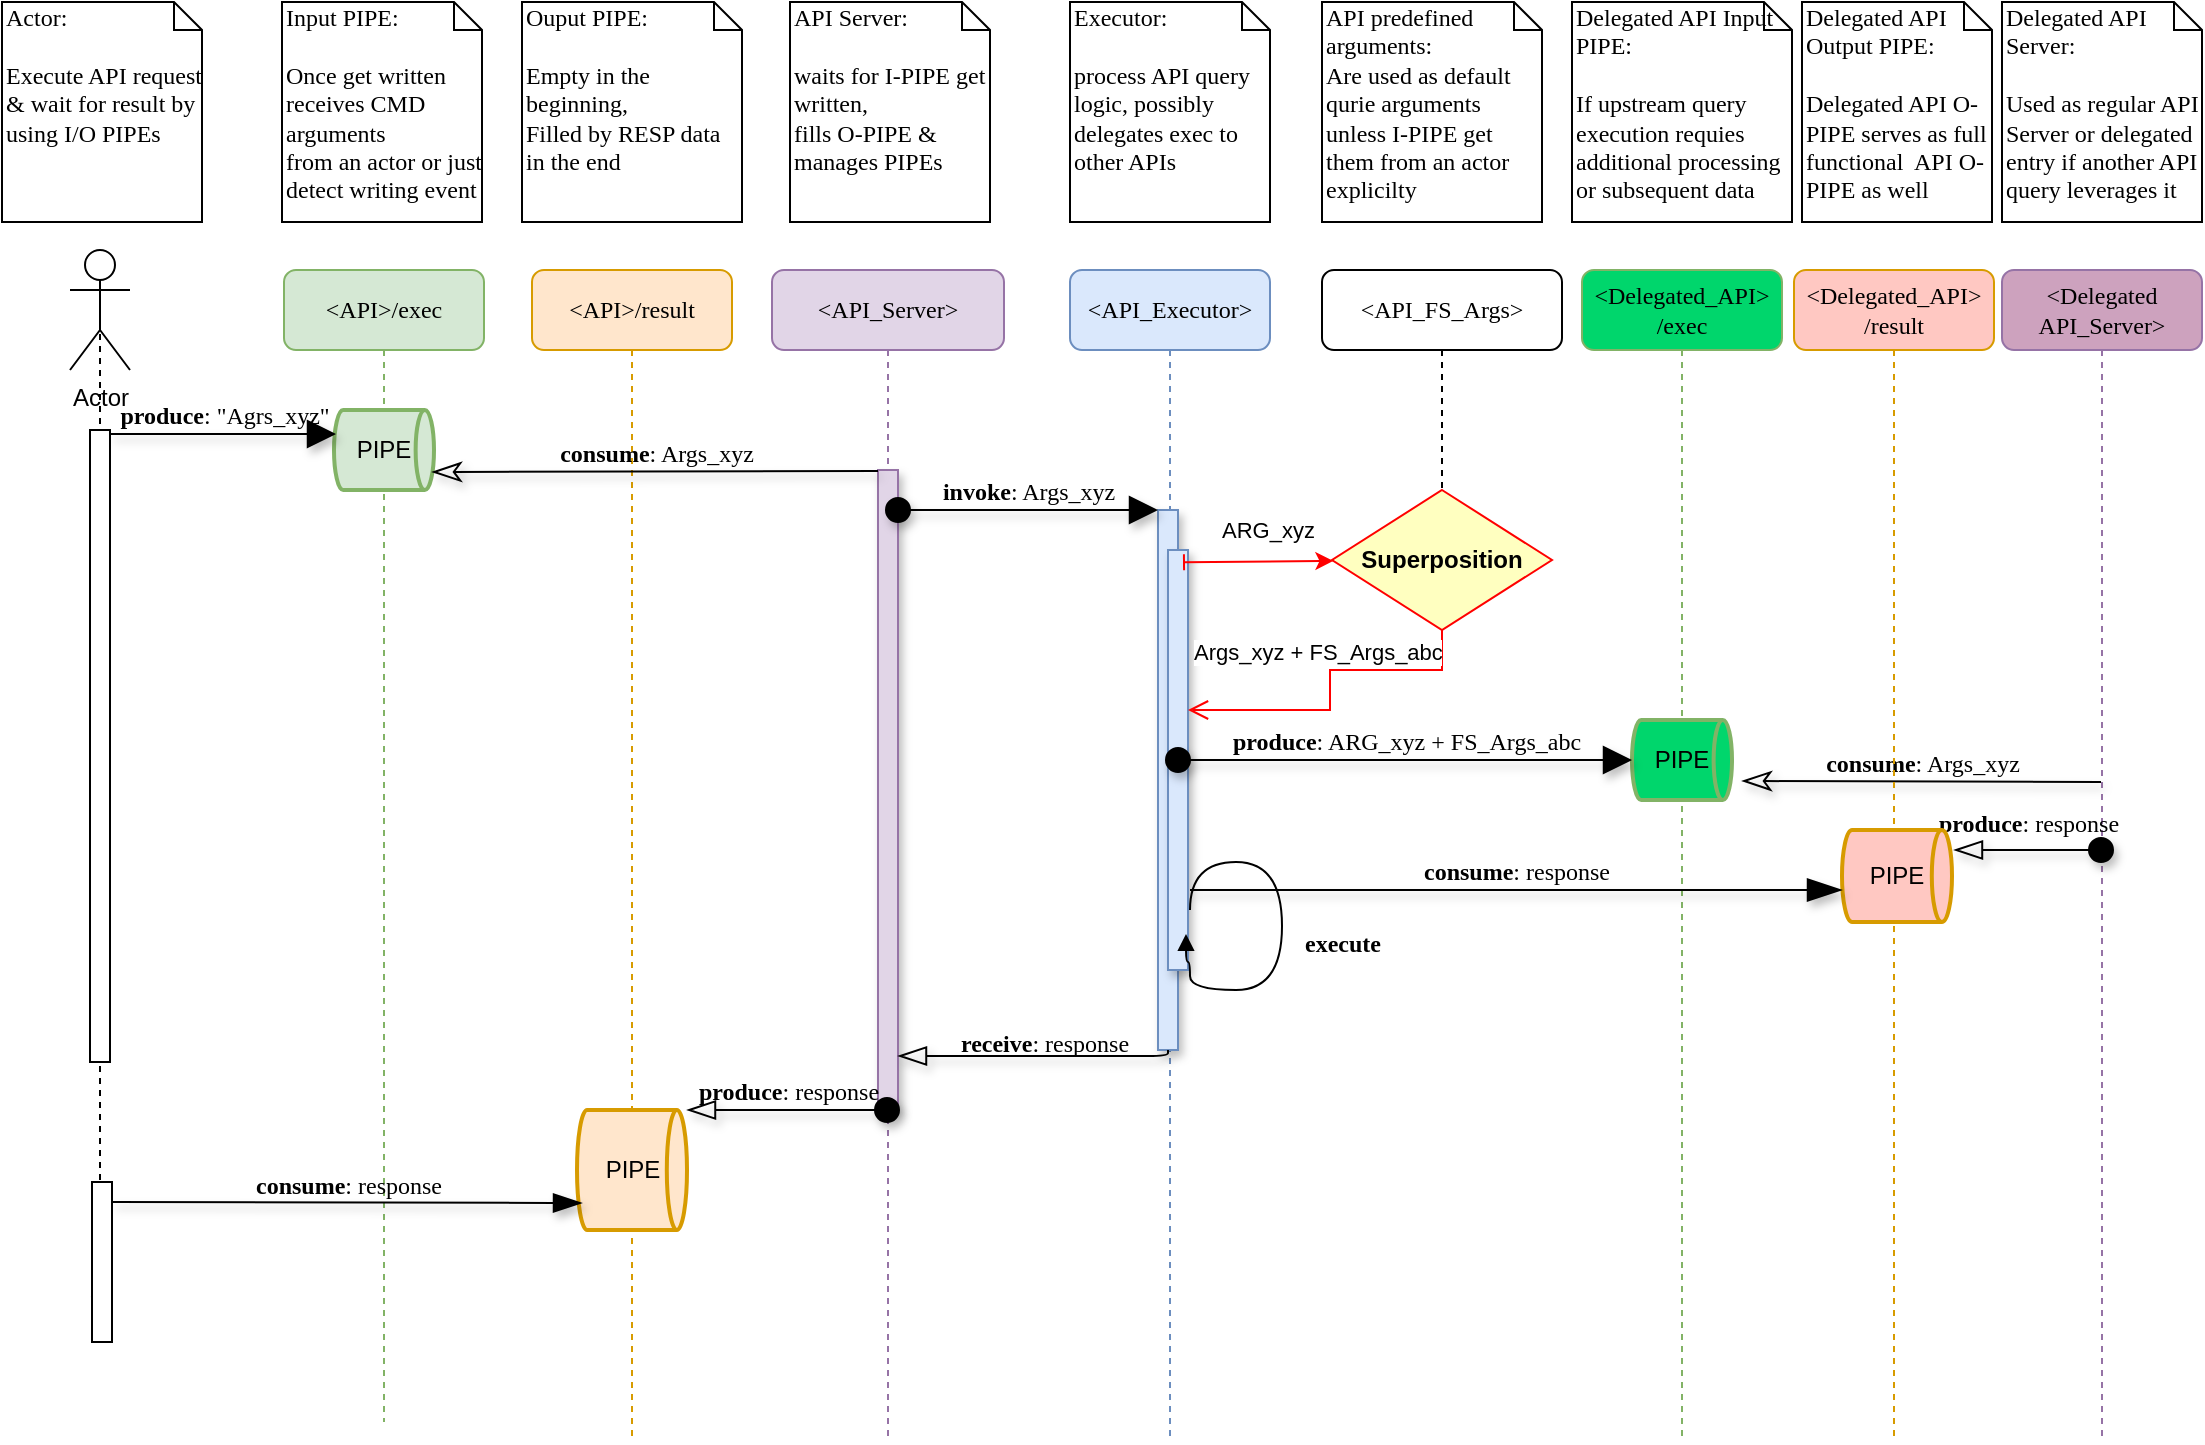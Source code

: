 <mxfile version="24.3.1" type="device">
  <diagram name="Page-1" id="13e1069c-82ec-6db2-03f1-153e76fe0fe0">
    <mxGraphModel dx="1434" dy="826" grid="1" gridSize="10" guides="1" tooltips="1" connect="1" arrows="1" fold="1" page="1" pageScale="1" pageWidth="1100" pageHeight="850" background="none" math="0" shadow="0">
      <root>
        <mxCell id="0" />
        <mxCell id="1" parent="0" />
        <mxCell id="5CYQW3fMAnZeAnaiEHLk-71" style="edgeStyle=orthogonalEdgeStyle;rounded=0;orthogonalLoop=1;jettySize=auto;html=1;exitX=0.5;exitY=0.5;exitDx=0;exitDy=0;exitPerimeter=0;dashed=1;entryX=0.4;entryY=0.833;entryDx=0;entryDy=0;entryPerimeter=0;" edge="1" parent="1" source="5CYQW3fMAnZeAnaiEHLk-68" target="5CYQW3fMAnZeAnaiEHLk-72">
          <mxGeometry relative="1" as="geometry">
            <mxPoint x="49" y="410" as="targetPoint" />
          </mxGeometry>
        </mxCell>
        <mxCell id="7baba1c4bc27f4b0-2" value="&amp;lt;API&amp;gt;/exec" style="shape=umlLifeline;perimeter=lifelinePerimeter;whiteSpace=wrap;html=1;container=1;collapsible=0;recursiveResize=0;outlineConnect=0;rounded=1;shadow=0;comic=0;labelBackgroundColor=none;strokeWidth=1;fontFamily=Verdana;fontSize=12;align=center;fillColor=#d5e8d4;strokeColor=#82b366;" parent="1" vertex="1">
          <mxGeometry x="141" y="190" width="100" height="576" as="geometry" />
        </mxCell>
        <mxCell id="5CYQW3fMAnZeAnaiEHLk-76" value="PIPE" style="strokeWidth=2;html=1;shape=mxgraph.flowchart.direct_data;whiteSpace=wrap;fillColor=#d5e8d4;strokeColor=#82b366;" vertex="1" parent="7baba1c4bc27f4b0-2">
          <mxGeometry x="25" y="70" width="50" height="40" as="geometry" />
        </mxCell>
        <mxCell id="7baba1c4bc27f4b0-3" value="&amp;lt;API_Server&amp;gt;" style="shape=umlLifeline;perimeter=lifelinePerimeter;whiteSpace=wrap;html=1;container=1;collapsible=0;recursiveResize=0;outlineConnect=0;rounded=1;shadow=0;comic=0;labelBackgroundColor=none;strokeWidth=1;fontFamily=Verdana;fontSize=12;align=center;fillColor=#e1d5e7;strokeColor=#9673a6;" parent="1" vertex="1">
          <mxGeometry x="385" y="190" width="116" height="586" as="geometry" />
        </mxCell>
        <mxCell id="7baba1c4bc27f4b0-4" value="&amp;lt;API_Executor&amp;gt;" style="shape=umlLifeline;perimeter=lifelinePerimeter;whiteSpace=wrap;html=1;container=1;collapsible=0;recursiveResize=0;outlineConnect=0;rounded=1;shadow=0;comic=0;labelBackgroundColor=none;strokeWidth=1;fontFamily=Verdana;fontSize=12;align=center;fillColor=#dae8fc;strokeColor=#6c8ebf;" parent="1" vertex="1">
          <mxGeometry x="534" y="190" width="100" height="586" as="geometry" />
        </mxCell>
        <mxCell id="7baba1c4bc27f4b0-5" value="&amp;lt;Delegated_&lt;span style=&quot;background-color: initial;&quot;&gt;API&amp;gt;&lt;/span&gt;&lt;div&gt;&lt;span style=&quot;background-color: initial;&quot;&gt;/exec&lt;/span&gt;&lt;/div&gt;" style="shape=umlLifeline;perimeter=lifelinePerimeter;whiteSpace=wrap;html=1;container=1;collapsible=0;recursiveResize=0;outlineConnect=0;rounded=1;shadow=0;comic=0;labelBackgroundColor=none;strokeWidth=1;fontFamily=Verdana;fontSize=12;align=center;fillColor=#00D66C;strokeColor=#82b366;" parent="1" vertex="1">
          <mxGeometry x="790" y="190" width="100" height="586" as="geometry" />
        </mxCell>
        <mxCell id="5CYQW3fMAnZeAnaiEHLk-78" value="PIPE" style="strokeWidth=2;html=1;shape=mxgraph.flowchart.direct_data;whiteSpace=wrap;fillColor=#00D66C;strokeColor=#82b366;" vertex="1" parent="7baba1c4bc27f4b0-5">
          <mxGeometry x="25" y="225" width="50" height="40" as="geometry" />
        </mxCell>
        <mxCell id="7baba1c4bc27f4b0-6" value="&amp;lt;Delegated&lt;div&gt;API_Server&amp;gt;&lt;/div&gt;" style="shape=umlLifeline;perimeter=lifelinePerimeter;whiteSpace=wrap;html=1;container=1;collapsible=0;recursiveResize=0;outlineConnect=0;rounded=1;shadow=0;comic=0;labelBackgroundColor=none;strokeWidth=1;fontFamily=Verdana;fontSize=12;align=center;fillColor=#CDA2BE;strokeColor=#9673a6;" parent="1" vertex="1">
          <mxGeometry x="1000" y="190" width="100" height="586" as="geometry" />
        </mxCell>
        <mxCell id="5CYQW3fMAnZeAnaiEHLk-79" value="&lt;b&gt;consume&lt;/b&gt;: Args_xyz" style="html=1;verticalAlign=bottom;endArrow=none;labelBackgroundColor=none;fontFamily=Verdana;fontSize=12;edgeStyle=elbowEdgeStyle;elbow=vertical;startArrow=classicThin;startFill=0;startSize=12;endFill=0;endSize=6;sourcePerimeterSpacing=0;jumpStyle=none;shadow=1;exitX=0.98;exitY=0.775;exitDx=0;exitDy=0;exitPerimeter=0;" edge="1" parent="7baba1c4bc27f4b0-6" target="7baba1c4bc27f4b0-6">
          <mxGeometry relative="1" as="geometry">
            <mxPoint x="-130" y="255.5" as="sourcePoint" />
            <mxPoint x="93" y="254.5" as="targetPoint" />
            <Array as="points">
              <mxPoint x="-130" y="256" />
            </Array>
          </mxGeometry>
        </mxCell>
        <mxCell id="7baba1c4bc27f4b0-40" value="Actor:&lt;div&gt;&lt;br&gt;&lt;div&gt;Execute API request &amp;amp; wait for result by using I/O PIPEs&lt;/div&gt;&lt;/div&gt;" style="shape=note;whiteSpace=wrap;html=1;size=14;verticalAlign=top;align=left;spacingTop=-6;rounded=0;shadow=0;comic=0;labelBackgroundColor=none;strokeWidth=1;fontFamily=Verdana;fontSize=12" parent="1" vertex="1">
          <mxGeometry y="56" width="100" height="110" as="geometry" />
        </mxCell>
        <mxCell id="7baba1c4bc27f4b0-41" value="Input PIPE:&lt;div&gt;&lt;br&gt;&lt;div&gt;Once get written receives CMD arguments&lt;br&gt;from an actor or just detect writing event&lt;/div&gt;&lt;/div&gt;" style="shape=note;whiteSpace=wrap;html=1;size=14;verticalAlign=top;align=left;spacingTop=-6;rounded=0;shadow=0;comic=0;labelBackgroundColor=none;strokeWidth=1;fontFamily=Verdana;fontSize=12" parent="1" vertex="1">
          <mxGeometry x="140" y="56" width="100" height="110" as="geometry" />
        </mxCell>
        <mxCell id="7baba1c4bc27f4b0-42" value="API Server:&lt;div&gt;&lt;br&gt;&lt;div&gt;waits for I-PIPE get written,&lt;/div&gt;&lt;div&gt;fills O-PIPE &amp;amp; manages PIPEs&lt;/div&gt;&lt;/div&gt;" style="shape=note;whiteSpace=wrap;html=1;size=14;verticalAlign=top;align=left;spacingTop=-6;rounded=0;shadow=0;comic=0;labelBackgroundColor=none;strokeWidth=1;fontFamily=Verdana;fontSize=12" parent="1" vertex="1">
          <mxGeometry x="394" y="56" width="100" height="110" as="geometry" />
        </mxCell>
        <mxCell id="7baba1c4bc27f4b0-43" value="Executor:&lt;div&gt;&lt;br&gt;&lt;div&gt;process API query logic, possibly delegates exec to other APIs&lt;/div&gt;&lt;/div&gt;" style="shape=note;whiteSpace=wrap;html=1;size=14;verticalAlign=top;align=left;spacingTop=-6;rounded=0;shadow=0;comic=0;labelBackgroundColor=none;strokeWidth=1;fontFamily=Verdana;fontSize=12" parent="1" vertex="1">
          <mxGeometry x="534" y="56" width="100" height="110" as="geometry" />
        </mxCell>
        <mxCell id="7baba1c4bc27f4b0-44" value="Delegated API Input PIPE:&lt;div&gt;&lt;br&gt;&lt;div&gt;If upstream query execution requies additional processing or subsequent data&lt;/div&gt;&lt;/div&gt;" style="shape=note;whiteSpace=wrap;html=1;size=14;verticalAlign=top;align=left;spacingTop=-6;rounded=0;shadow=0;comic=0;labelBackgroundColor=none;strokeWidth=1;fontFamily=Verdana;fontSize=12" parent="1" vertex="1">
          <mxGeometry x="785" y="56" width="110" height="110" as="geometry" />
        </mxCell>
        <mxCell id="7baba1c4bc27f4b0-45" value="Delegated API Server:&lt;br&gt;&lt;br&gt;Used as regular API Server or delegated entry if another API query leverages it" style="shape=note;whiteSpace=wrap;html=1;size=14;verticalAlign=top;align=left;spacingTop=-6;rounded=0;shadow=0;comic=0;labelBackgroundColor=none;strokeWidth=1;fontFamily=Verdana;fontSize=12" parent="1" vertex="1">
          <mxGeometry x="1000" y="56" width="100" height="110" as="geometry" />
        </mxCell>
        <mxCell id="5CYQW3fMAnZeAnaiEHLk-29" value="&amp;lt;API&amp;gt;/result" style="shape=umlLifeline;perimeter=lifelinePerimeter;whiteSpace=wrap;html=1;container=1;collapsible=0;recursiveResize=0;outlineConnect=0;rounded=1;shadow=0;comic=0;labelBackgroundColor=none;strokeWidth=1;fontFamily=Verdana;fontSize=12;align=center;fillColor=#ffe6cc;strokeColor=#d79b00;" vertex="1" parent="1">
          <mxGeometry x="265" y="190" width="100" height="586" as="geometry" />
        </mxCell>
        <mxCell id="5CYQW3fMAnZeAnaiEHLk-77" value="PIPE" style="strokeWidth=2;html=1;shape=mxgraph.flowchart.direct_data;whiteSpace=wrap;fillColor=#ffe6cc;strokeColor=#d79b00;" vertex="1" parent="5CYQW3fMAnZeAnaiEHLk-29">
          <mxGeometry x="22.5" y="420" width="55" height="60" as="geometry" />
        </mxCell>
        <mxCell id="5CYQW3fMAnZeAnaiEHLk-31" value="Ouput PIPE:&lt;div&gt;&lt;br&gt;&lt;div&gt;Empty in the beginning,&lt;br&gt;Filled by RESP data in the end&lt;/div&gt;&lt;/div&gt;" style="shape=note;whiteSpace=wrap;html=1;size=14;verticalAlign=top;align=left;spacingTop=-6;rounded=0;shadow=0;comic=0;labelBackgroundColor=none;strokeWidth=1;fontFamily=Verdana;fontSize=12" vertex="1" parent="1">
          <mxGeometry x="260" y="56" width="110" height="110" as="geometry" />
        </mxCell>
        <mxCell id="5CYQW3fMAnZeAnaiEHLk-37" value="" style="html=1;points=[];perimeter=orthogonalPerimeter;rounded=0;shadow=1;comic=0;labelBackgroundColor=none;strokeWidth=1;fontFamily=Verdana;fontSize=12;align=center;fillColor=#e1d5e7;strokeColor=#9673a6;" vertex="1" parent="1">
          <mxGeometry x="438" y="290" width="10" height="320" as="geometry" />
        </mxCell>
        <mxCell id="5CYQW3fMAnZeAnaiEHLk-40" value="" style="html=1;points=[];perimeter=orthogonalPerimeter;rounded=0;shadow=0;comic=0;labelBackgroundColor=none;strokeWidth=1;fontFamily=Verdana;fontSize=12;align=right;" vertex="1" parent="1">
          <mxGeometry x="44" y="270" width="10" height="316" as="geometry" />
        </mxCell>
        <mxCell id="5CYQW3fMAnZeAnaiEHLk-41" value="" style="html=1;points=[];perimeter=orthogonalPerimeter;rounded=0;shadow=1;comic=0;labelBackgroundColor=none;strokeWidth=1;fontFamily=Verdana;fontSize=12;align=center;fillColor=#dae8fc;strokeColor=#6c8ebf;" vertex="1" parent="1">
          <mxGeometry x="578" y="310" width="10" height="270" as="geometry" />
        </mxCell>
        <mxCell id="5CYQW3fMAnZeAnaiEHLk-42" value="&lt;b&gt;invoke&lt;/b&gt;: Args_xyz" style="html=1;verticalAlign=bottom;endArrow=block;labelBackgroundColor=none;fontFamily=Verdana;fontSize=12;edgeStyle=elbowEdgeStyle;elbow=vertical;startArrow=oval;startFill=1;startSize=12;shadow=1;endSize=12;" edge="1" parent="1" source="5CYQW3fMAnZeAnaiEHLk-37" target="5CYQW3fMAnZeAnaiEHLk-41">
          <mxGeometry relative="1" as="geometry">
            <mxPoint x="503" y="310" as="sourcePoint" />
            <Array as="points">
              <mxPoint x="453" y="310" />
            </Array>
          </mxGeometry>
        </mxCell>
        <mxCell id="5CYQW3fMAnZeAnaiEHLk-44" value="&lt;b style=&quot;font-size: 12px;&quot;&gt;produce&lt;/b&gt;: &quot;Agrs_xyz&quot;" style="html=1;verticalAlign=bottom;endArrow=block;entryX=0.02;entryY=0.3;labelBackgroundColor=none;fontFamily=Verdana;fontSize=12;edgeStyle=elbowEdgeStyle;elbow=vertical;shadow=1;endSize=12;entryDx=0;entryDy=0;entryPerimeter=0;" edge="1" parent="1" source="5CYQW3fMAnZeAnaiEHLk-40" target="5CYQW3fMAnZeAnaiEHLk-76">
          <mxGeometry relative="1" as="geometry">
            <mxPoint x="119" y="280" as="sourcePoint" />
            <mxPoint x="171" y="270" as="targetPoint" />
          </mxGeometry>
        </mxCell>
        <mxCell id="5CYQW3fMAnZeAnaiEHLk-45" value="&lt;b&gt;consume&lt;/b&gt;: Args_xyz" style="html=1;verticalAlign=bottom;endArrow=none;entryX=0;entryY=0;labelBackgroundColor=none;fontFamily=Verdana;fontSize=12;edgeStyle=elbowEdgeStyle;elbow=vertical;startArrow=classicThin;startFill=0;startSize=12;endFill=0;endSize=6;sourcePerimeterSpacing=0;jumpStyle=none;shadow=1;exitX=0.98;exitY=0.775;exitDx=0;exitDy=0;exitPerimeter=0;" edge="1" parent="1" source="5CYQW3fMAnZeAnaiEHLk-76" target="5CYQW3fMAnZeAnaiEHLk-37">
          <mxGeometry relative="1" as="geometry">
            <mxPoint x="211" y="290" as="sourcePoint" />
          </mxGeometry>
        </mxCell>
        <mxCell id="5CYQW3fMAnZeAnaiEHLk-46" value="" style="html=1;points=[];perimeter=orthogonalPerimeter;rounded=0;shadow=1;comic=0;labelBackgroundColor=none;strokeWidth=1;fontFamily=Verdana;fontSize=12;align=center;fillColor=#dae8fc;strokeColor=#6c8ebf;" vertex="1" parent="1">
          <mxGeometry x="583" y="330" width="10" height="210" as="geometry" />
        </mxCell>
        <mxCell id="5CYQW3fMAnZeAnaiEHLk-48" value="&lt;b&gt;execute&lt;/b&gt;" style="html=1;verticalAlign=bottom;endArrow=block;labelBackgroundColor=none;fontFamily=Verdana;fontSize=12;elbow=vertical;edgeStyle=orthogonalEdgeStyle;curved=1;entryX=0.9;entryY=0.914;entryDx=0;entryDy=0;entryPerimeter=0;strokeWidth=1;flowAnimation=0;shadow=0;" edge="1" parent="1" target="5CYQW3fMAnZeAnaiEHLk-46">
          <mxGeometry x="0.142" y="30" relative="1" as="geometry">
            <mxPoint x="594" y="510" as="sourcePoint" />
            <mxPoint x="588" y="479" as="targetPoint" />
            <Array as="points">
              <mxPoint x="594" y="486" />
              <mxPoint x="640" y="486" />
              <mxPoint x="640" y="550" />
              <mxPoint x="594" y="550" />
              <mxPoint x="594" y="536" />
              <mxPoint x="592" y="536" />
            </Array>
            <mxPoint as="offset" />
          </mxGeometry>
        </mxCell>
        <mxCell id="5CYQW3fMAnZeAnaiEHLk-49" value="&lt;b&gt;produce&lt;/b&gt;: response" style="html=1;verticalAlign=bottom;endArrow=blockThin;endSize=12;labelBackgroundColor=none;fontFamily=Verdana;fontSize=12;edgeStyle=elbowEdgeStyle;elbow=vertical;entryX=1.018;entryY=0.196;entryDx=0;entryDy=0;entryPerimeter=0;endFill=0;startSize=12;startArrow=oval;startFill=1;shadow=1;" edge="1" parent="1" target="5CYQW3fMAnZeAnaiEHLk-81">
          <mxGeometry x="-0.005" y="-4" relative="1" as="geometry">
            <mxPoint x="950" y="479.995" as="targetPoint" />
            <Array as="points">
              <mxPoint x="850" y="480" />
              <mxPoint x="839" y="327" />
            </Array>
            <mxPoint x="1049.5" y="480" as="sourcePoint" />
            <mxPoint as="offset" />
          </mxGeometry>
        </mxCell>
        <mxCell id="5CYQW3fMAnZeAnaiEHLk-50" value="&lt;b&gt;receive&lt;/b&gt;: response" style="html=1;verticalAlign=bottom;endArrow=blockThin;endSize=12;labelBackgroundColor=none;fontFamily=Verdana;fontSize=12;edgeStyle=elbowEdgeStyle;elbow=vertical;entryX=1;entryY=0.916;entryDx=0;entryDy=0;entryPerimeter=0;endFill=0;startSize=12;shadow=1;" edge="1" parent="1" source="5CYQW3fMAnZeAnaiEHLk-41" target="5CYQW3fMAnZeAnaiEHLk-37">
          <mxGeometry x="-0.051" y="3" relative="1" as="geometry">
            <mxPoint x="448" y="590" as="targetPoint" />
            <Array as="points">
              <mxPoint x="513" y="583" />
              <mxPoint x="423" y="502" />
            </Array>
            <mxPoint x="582.5" y="602" as="sourcePoint" />
            <mxPoint as="offset" />
          </mxGeometry>
        </mxCell>
        <mxCell id="5CYQW3fMAnZeAnaiEHLk-52" value="&lt;b&gt;produce&lt;/b&gt;: response" style="html=1;verticalAlign=bottom;endArrow=blockThin;labelBackgroundColor=none;fontFamily=Verdana;fontSize=12;edgeStyle=elbowEdgeStyle;elbow=vertical;startArrow=oval;startFill=1;startSize=12;endFill=0;endSize=12;shadow=1;" edge="1" parent="1" target="5CYQW3fMAnZeAnaiEHLk-77">
          <mxGeometry relative="1" as="geometry">
            <mxPoint x="442.5" y="610" as="sourcePoint" />
            <mxPoint x="330" y="610" as="targetPoint" />
          </mxGeometry>
        </mxCell>
        <mxCell id="5CYQW3fMAnZeAnaiEHLk-53" value="&lt;b&gt;produce&lt;/b&gt;: ARG_xyz + FS_Args_abc" style="html=1;verticalAlign=bottom;endArrow=block;entryX=0;entryY=0.5;labelBackgroundColor=none;fontFamily=Verdana;fontSize=12;edgeStyle=elbowEdgeStyle;elbow=vertical;startArrow=oval;startFill=1;startSize=12;endSize=12;entryDx=0;entryDy=0;entryPerimeter=0;shadow=1;" edge="1" parent="1" source="5CYQW3fMAnZeAnaiEHLk-41" target="5CYQW3fMAnZeAnaiEHLk-78">
          <mxGeometry relative="1" as="geometry">
            <mxPoint x="643" y="320" as="sourcePoint" />
            <mxPoint x="834" y="430" as="targetPoint" />
          </mxGeometry>
        </mxCell>
        <mxCell id="5CYQW3fMAnZeAnaiEHLk-55" value="&amp;lt;API_FS_Args&amp;gt;" style="shape=umlLifeline;perimeter=lifelinePerimeter;whiteSpace=wrap;html=1;container=1;collapsible=0;recursiveResize=0;outlineConnect=0;rounded=1;shadow=0;comic=0;labelBackgroundColor=none;strokeWidth=1;fontFamily=Verdana;fontSize=12;align=center;" vertex="1" parent="1">
          <mxGeometry x="660" y="190" width="120" height="200" as="geometry" />
        </mxCell>
        <mxCell id="5CYQW3fMAnZeAnaiEHLk-57" value="&lt;span style=&quot;background-color: initial;&quot;&gt;&lt;b&gt;Superposition&lt;/b&gt;&lt;/span&gt;" style="rhombus;whiteSpace=wrap;html=1;fontColor=#000000;fillColor=#ffffc0;strokeColor=#ff0000;align=center;" vertex="1" parent="5CYQW3fMAnZeAnaiEHLk-55">
          <mxGeometry x="5" y="110" width="110" height="70" as="geometry" />
        </mxCell>
        <mxCell id="5CYQW3fMAnZeAnaiEHLk-56" value="API predefined&amp;nbsp;&lt;div&gt;arguments:&lt;/div&gt;&lt;div&gt;Are used as default qurie arguments unless I-PIPE get them from an actor explicilty&lt;/div&gt;" style="shape=note;whiteSpace=wrap;html=1;size=14;verticalAlign=top;align=left;spacingTop=-6;rounded=0;shadow=0;comic=0;labelBackgroundColor=none;strokeWidth=1;fontFamily=Verdana;fontSize=12" vertex="1" parent="1">
          <mxGeometry x="660" y="56" width="110" height="110" as="geometry" />
        </mxCell>
        <mxCell id="5CYQW3fMAnZeAnaiEHLk-58" value="Args_xyz + FS_Args_abc" style="edgeStyle=orthogonalEdgeStyle;html=1;align=left;verticalAlign=bottom;endArrow=open;endSize=8;strokeColor=#ff0000;rounded=0;exitX=0.5;exitY=1;exitDx=0;exitDy=0;" edge="1" source="5CYQW3fMAnZeAnaiEHLk-57" parent="1" target="5CYQW3fMAnZeAnaiEHLk-46">
          <mxGeometry x="0.988" y="-20" relative="1" as="geometry">
            <mxPoint x="634" y="380" as="targetPoint" />
            <Array as="points">
              <mxPoint x="664" y="390" />
              <mxPoint x="664" y="410" />
            </Array>
            <mxPoint as="offset" />
          </mxGeometry>
        </mxCell>
        <mxCell id="5CYQW3fMAnZeAnaiEHLk-59" value="ARG_xyz" style="html=1;align=left;verticalAlign=middle;endArrow=baseDash;strokeColor=#ff0000;rounded=0;entryX=0.8;entryY=0.029;entryDx=0;entryDy=0;entryPerimeter=0;endFill=0;startArrow=classic;startFill=1;" edge="1" source="5CYQW3fMAnZeAnaiEHLk-57" parent="1" target="5CYQW3fMAnZeAnaiEHLk-46">
          <mxGeometry x="0.555" y="-16" relative="1" as="geometry">
            <mxPoint x="494" y="460" as="targetPoint" />
            <mxPoint as="offset" />
          </mxGeometry>
        </mxCell>
        <mxCell id="5CYQW3fMAnZeAnaiEHLk-60" value="&amp;lt;Delegated_API&amp;gt; /result" style="shape=umlLifeline;perimeter=lifelinePerimeter;whiteSpace=wrap;html=1;container=1;collapsible=0;recursiveResize=0;outlineConnect=0;rounded=1;shadow=0;comic=0;labelBackgroundColor=none;strokeWidth=1;fontFamily=Verdana;fontSize=12;align=center;fillColor=#FFC8C2;strokeColor=#d79b00;" vertex="1" parent="1">
          <mxGeometry x="896" y="190" width="100" height="586" as="geometry" />
        </mxCell>
        <mxCell id="5CYQW3fMAnZeAnaiEHLk-81" value="PIPE" style="strokeWidth=2;html=1;shape=mxgraph.flowchart.direct_data;whiteSpace=wrap;fillColor=#FFC8C2;strokeColor=#d79b00;" vertex="1" parent="5CYQW3fMAnZeAnaiEHLk-60">
          <mxGeometry x="24" y="280" width="55" height="46" as="geometry" />
        </mxCell>
        <mxCell id="5CYQW3fMAnZeAnaiEHLk-62" value="Delegated API Output PIPE:&lt;div&gt;&lt;br&gt;&lt;/div&gt;&lt;div&gt;Delegated API O-PIPE serves as full functional&amp;nbsp; API O-PIPE as well&lt;/div&gt;" style="shape=note;whiteSpace=wrap;html=1;size=14;verticalAlign=top;align=left;spacingTop=-6;rounded=0;shadow=0;comic=0;labelBackgroundColor=none;strokeWidth=1;fontFamily=Verdana;fontSize=12" vertex="1" parent="1">
          <mxGeometry x="900" y="56" width="95" height="110" as="geometry" />
        </mxCell>
        <mxCell id="5CYQW3fMAnZeAnaiEHLk-64" value="&lt;b&gt;consume&lt;/b&gt;: response" style="html=1;verticalAlign=bottom;endArrow=blockThin;labelBackgroundColor=none;fontFamily=Verdana;fontSize=12;edgeStyle=elbowEdgeStyle;elbow=vertical;startArrow=none;startFill=0;endFill=1;endSize=15;startSize=15;targetPerimeterSpacing=4;sourcePerimeterSpacing=5;strokeWidth=1;shadow=1;" edge="1" parent="1">
          <mxGeometry relative="1" as="geometry">
            <mxPoint x="594" y="500" as="sourcePoint" />
            <mxPoint x="920" y="500" as="targetPoint" />
          </mxGeometry>
        </mxCell>
        <mxCell id="5CYQW3fMAnZeAnaiEHLk-66" value="&lt;b&gt;consume&lt;/b&gt;: response" style="html=1;verticalAlign=bottom;endArrow=blockThin;labelBackgroundColor=none;fontFamily=Verdana;fontSize=12;edgeStyle=elbowEdgeStyle;elbow=vertical;startArrow=none;startFill=0;endFill=1;endSize=12;startSize=12;targetPerimeterSpacing=4;sourcePerimeterSpacing=5;strokeWidth=1;exitX=1.1;exitY=0.187;exitDx=0;exitDy=0;exitPerimeter=0;shadow=1;" edge="1" parent="1">
          <mxGeometry relative="1" as="geometry">
            <mxPoint x="55" y="656.0" as="sourcePoint" />
            <mxPoint x="290" y="657" as="targetPoint" />
          </mxGeometry>
        </mxCell>
        <mxCell id="5CYQW3fMAnZeAnaiEHLk-68" value="Actor" style="shape=umlActor;verticalLabelPosition=bottom;verticalAlign=top;html=1;" vertex="1" parent="1">
          <mxGeometry x="34" y="180" width="30" height="60" as="geometry" />
        </mxCell>
        <mxCell id="5CYQW3fMAnZeAnaiEHLk-72" value="" style="html=1;points=[];perimeter=orthogonalPerimeter;rounded=0;shadow=0;comic=0;labelBackgroundColor=none;strokeWidth=1;fontFamily=Verdana;fontSize=12;align=center;" vertex="1" parent="1">
          <mxGeometry x="45" y="646" width="10" height="80" as="geometry" />
        </mxCell>
      </root>
    </mxGraphModel>
  </diagram>
</mxfile>
